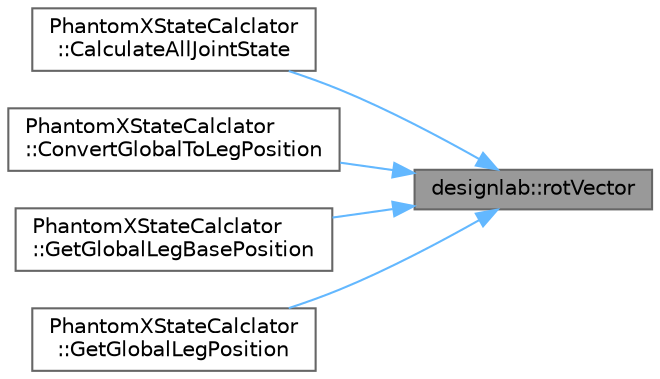 digraph "designlab::rotVector"
{
 // LATEX_PDF_SIZE
  bgcolor="transparent";
  edge [fontname=Helvetica,fontsize=10,labelfontname=Helvetica,labelfontsize=10];
  node [fontname=Helvetica,fontsize=10,shape=box,height=0.2,width=0.4];
  rankdir="RL";
  Node1 [id="Node000001",label="designlab::rotVector",height=0.2,width=0.4,color="gray40", fillcolor="grey60", style="filled", fontcolor="black",tooltip="回転させたベクトルを返す．三角関数の処理が多く重たいので注意．"];
  Node1 -> Node2 [id="edge1_Node000001_Node000002",dir="back",color="steelblue1",style="solid",tooltip=" "];
  Node2 [id="Node000002",label="PhantomXStateCalclator\l::CalculateAllJointState",height=0.2,width=0.4,color="grey40", fillcolor="white", style="filled",URL="$class_phantom_x_state_calclator.html#a1316390fe5cf974637a5dac29027cb54",tooltip="全ての関節のグローバル座標と，角度を計算する．重たいのでグラフ探索や，描画処理中にループで使用することは推奨しない．"];
  Node1 -> Node3 [id="edge2_Node000001_Node000003",dir="back",color="steelblue1",style="solid",tooltip=" "];
  Node3 [id="Node000003",label="PhantomXStateCalclator\l::ConvertGlobalToLegPosition",height=0.2,width=0.4,color="grey40", fillcolor="white", style="filled",URL="$class_phantom_x_state_calclator.html#acf135fb149d94d9f308b8fa34577dc56",tooltip="グローバル座標系→脚座標系に変換する．"];
  Node1 -> Node4 [id="edge3_Node000001_Node000004",dir="back",color="steelblue1",style="solid",tooltip=" "];
  Node4 [id="Node000004",label="PhantomXStateCalclator\l::GetGlobalLegBasePosition",height=0.2,width=0.4,color="grey40", fillcolor="white", style="filled",URL="$class_phantom_x_state_calclator.html#a1496a624a7b82f6fcd9c4a35602818c6",tooltip="脚の付け根の座標( leg base position)を取得する．グローバル(ワールド)座標系"];
  Node1 -> Node5 [id="edge4_Node000001_Node000005",dir="back",color="steelblue1",style="solid",tooltip=" "];
  Node5 [id="Node000005",label="PhantomXStateCalclator\l::GetGlobalLegPosition",height=0.2,width=0.4,color="grey40", fillcolor="white", style="filled",URL="$class_phantom_x_state_calclator.html#a6bb1641e5d222f4c920141d8b6c2a26a",tooltip="脚の先端の座標を取得する．グローバル(ワールド)座標系"];
}
